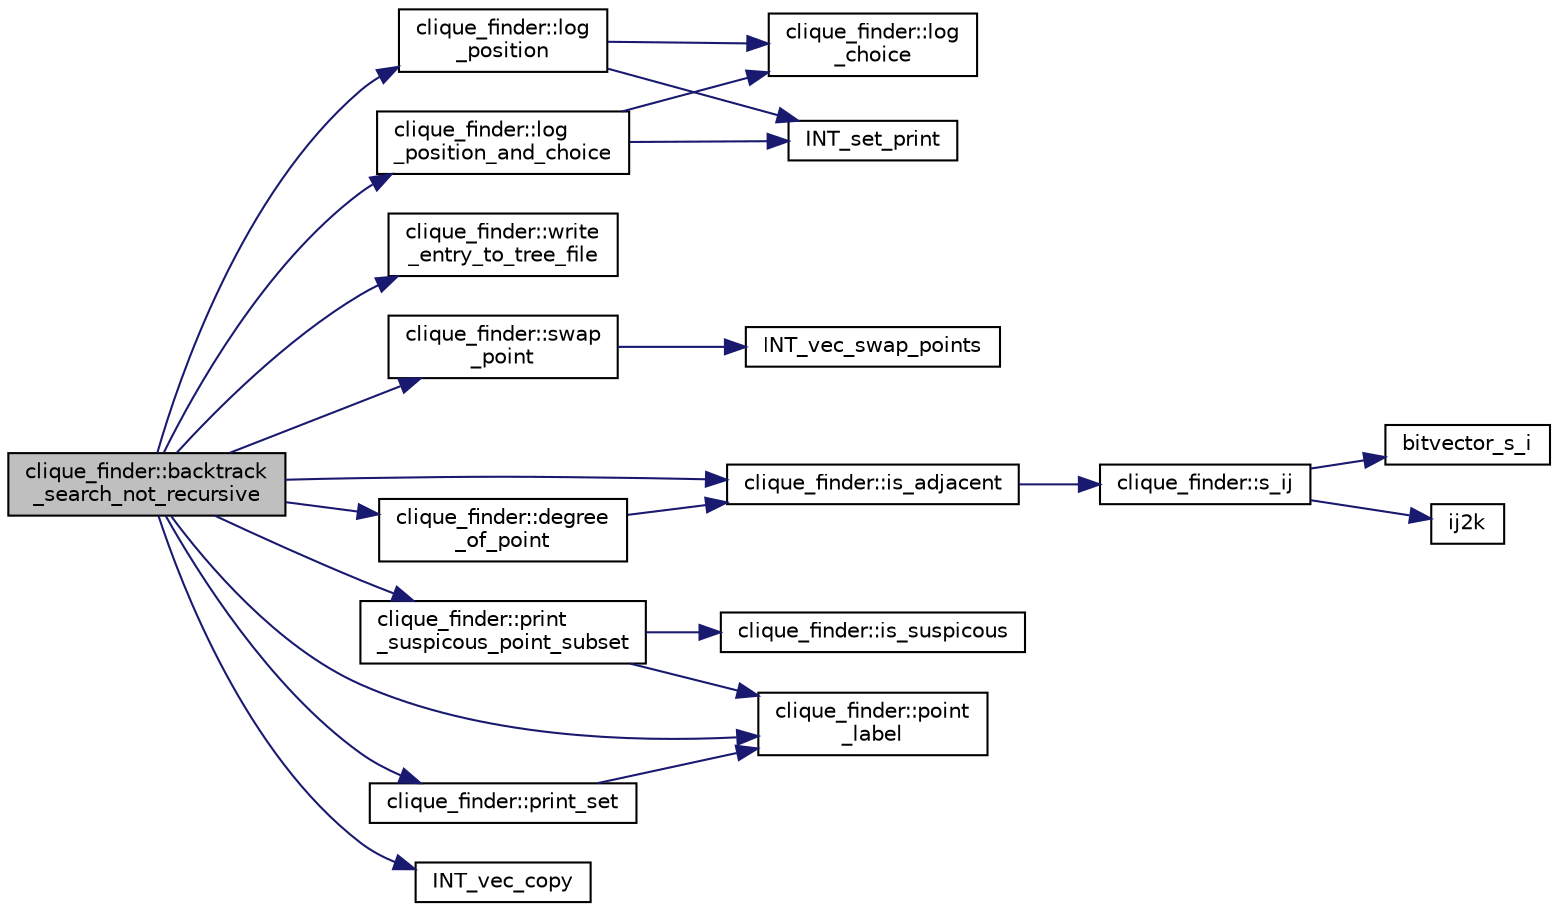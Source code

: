digraph "clique_finder::backtrack_search_not_recursive"
{
  edge [fontname="Helvetica",fontsize="10",labelfontname="Helvetica",labelfontsize="10"];
  node [fontname="Helvetica",fontsize="10",shape=record];
  rankdir="LR";
  Node42 [label="clique_finder::backtrack\l_search_not_recursive",height=0.2,width=0.4,color="black", fillcolor="grey75", style="filled", fontcolor="black"];
  Node42 -> Node43 [color="midnightblue",fontsize="10",style="solid",fontname="Helvetica"];
  Node43 [label="clique_finder::log\l_position",height=0.2,width=0.4,color="black", fillcolor="white", style="filled",URL="$dc/d82/classclique__finder.html#a6824d3ea2049ef742dccfec9733ed1ec"];
  Node43 -> Node44 [color="midnightblue",fontsize="10",style="solid",fontname="Helvetica"];
  Node44 [label="clique_finder::log\l_choice",height=0.2,width=0.4,color="black", fillcolor="white", style="filled",URL="$dc/d82/classclique__finder.html#a56075f72456d19c09a041f8c1c1b9927"];
  Node43 -> Node45 [color="midnightblue",fontsize="10",style="solid",fontname="Helvetica"];
  Node45 [label="INT_set_print",height=0.2,width=0.4,color="black", fillcolor="white", style="filled",URL="$df/dbf/sajeeb_8_c.html#a97614645ec11df30e0e896367f91ffd9"];
  Node42 -> Node46 [color="midnightblue",fontsize="10",style="solid",fontname="Helvetica"];
  Node46 [label="clique_finder::write\l_entry_to_tree_file",height=0.2,width=0.4,color="black", fillcolor="white", style="filled",URL="$dc/d82/classclique__finder.html#ad903a4dbd2188ead349dafd8fa0ef677"];
  Node42 -> Node47 [color="midnightblue",fontsize="10",style="solid",fontname="Helvetica"];
  Node47 [label="clique_finder::swap\l_point",height=0.2,width=0.4,color="black", fillcolor="white", style="filled",URL="$dc/d82/classclique__finder.html#a633ef9cbc0d127bb38ac2fff74afdf91"];
  Node47 -> Node48 [color="midnightblue",fontsize="10",style="solid",fontname="Helvetica"];
  Node48 [label="INT_vec_swap_points",height=0.2,width=0.4,color="black", fillcolor="white", style="filled",URL="$df/dbf/sajeeb_8_c.html#ab7fe4718a7a2f2c8ceb6ce44e4d6ac4e"];
  Node42 -> Node49 [color="midnightblue",fontsize="10",style="solid",fontname="Helvetica"];
  Node49 [label="clique_finder::is_adjacent",height=0.2,width=0.4,color="black", fillcolor="white", style="filled",URL="$dc/d82/classclique__finder.html#aa7d5513917099f0382cca14b9848360f"];
  Node49 -> Node50 [color="midnightblue",fontsize="10",style="solid",fontname="Helvetica"];
  Node50 [label="clique_finder::s_ij",height=0.2,width=0.4,color="black", fillcolor="white", style="filled",URL="$dc/d82/classclique__finder.html#acf6a483e2606040f80042b9de80e4b7b"];
  Node50 -> Node51 [color="midnightblue",fontsize="10",style="solid",fontname="Helvetica"];
  Node51 [label="bitvector_s_i",height=0.2,width=0.4,color="black", fillcolor="white", style="filled",URL="$df/dbf/sajeeb_8_c.html#ac0135a3681a44df3fe7af1545676fbe2"];
  Node50 -> Node52 [color="midnightblue",fontsize="10",style="solid",fontname="Helvetica"];
  Node52 [label="ij2k",height=0.2,width=0.4,color="black", fillcolor="white", style="filled",URL="$df/dbf/sajeeb_8_c.html#a68a0fe85ad4b80a9220cb33f9c4c0042"];
  Node42 -> Node53 [color="midnightblue",fontsize="10",style="solid",fontname="Helvetica"];
  Node53 [label="clique_finder::print\l_suspicous_point_subset",height=0.2,width=0.4,color="black", fillcolor="white", style="filled",URL="$dc/d82/classclique__finder.html#a9e90371ec043309aabba9b7bd805fb51"];
  Node53 -> Node54 [color="midnightblue",fontsize="10",style="solid",fontname="Helvetica"];
  Node54 [label="clique_finder::is_suspicous",height=0.2,width=0.4,color="black", fillcolor="white", style="filled",URL="$dc/d82/classclique__finder.html#a82f559891be5667448d75ebc8aff0584"];
  Node53 -> Node55 [color="midnightblue",fontsize="10",style="solid",fontname="Helvetica"];
  Node55 [label="clique_finder::point\l_label",height=0.2,width=0.4,color="black", fillcolor="white", style="filled",URL="$dc/d82/classclique__finder.html#aa700ea6605ea944583078acfc7ed63df"];
  Node42 -> Node56 [color="midnightblue",fontsize="10",style="solid",fontname="Helvetica"];
  Node56 [label="clique_finder::degree\l_of_point",height=0.2,width=0.4,color="black", fillcolor="white", style="filled",URL="$dc/d82/classclique__finder.html#ad3f084a4d6dfad8cd283f57933d6490d"];
  Node56 -> Node49 [color="midnightblue",fontsize="10",style="solid",fontname="Helvetica"];
  Node42 -> Node55 [color="midnightblue",fontsize="10",style="solid",fontname="Helvetica"];
  Node42 -> Node57 [color="midnightblue",fontsize="10",style="solid",fontname="Helvetica"];
  Node57 [label="INT_vec_copy",height=0.2,width=0.4,color="black", fillcolor="white", style="filled",URL="$df/dbf/sajeeb_8_c.html#ac2d875e27e009af6ec04d17254d11075"];
  Node42 -> Node58 [color="midnightblue",fontsize="10",style="solid",fontname="Helvetica"];
  Node58 [label="clique_finder::log\l_position_and_choice",height=0.2,width=0.4,color="black", fillcolor="white", style="filled",URL="$dc/d82/classclique__finder.html#aa4b011fdcab17998ca2fdd181a8f760f"];
  Node58 -> Node44 [color="midnightblue",fontsize="10",style="solid",fontname="Helvetica"];
  Node58 -> Node45 [color="midnightblue",fontsize="10",style="solid",fontname="Helvetica"];
  Node42 -> Node59 [color="midnightblue",fontsize="10",style="solid",fontname="Helvetica"];
  Node59 [label="clique_finder::print_set",height=0.2,width=0.4,color="black", fillcolor="white", style="filled",URL="$dc/d82/classclique__finder.html#a850b257f0043aea4067ff9afbd554194"];
  Node59 -> Node55 [color="midnightblue",fontsize="10",style="solid",fontname="Helvetica"];
}
